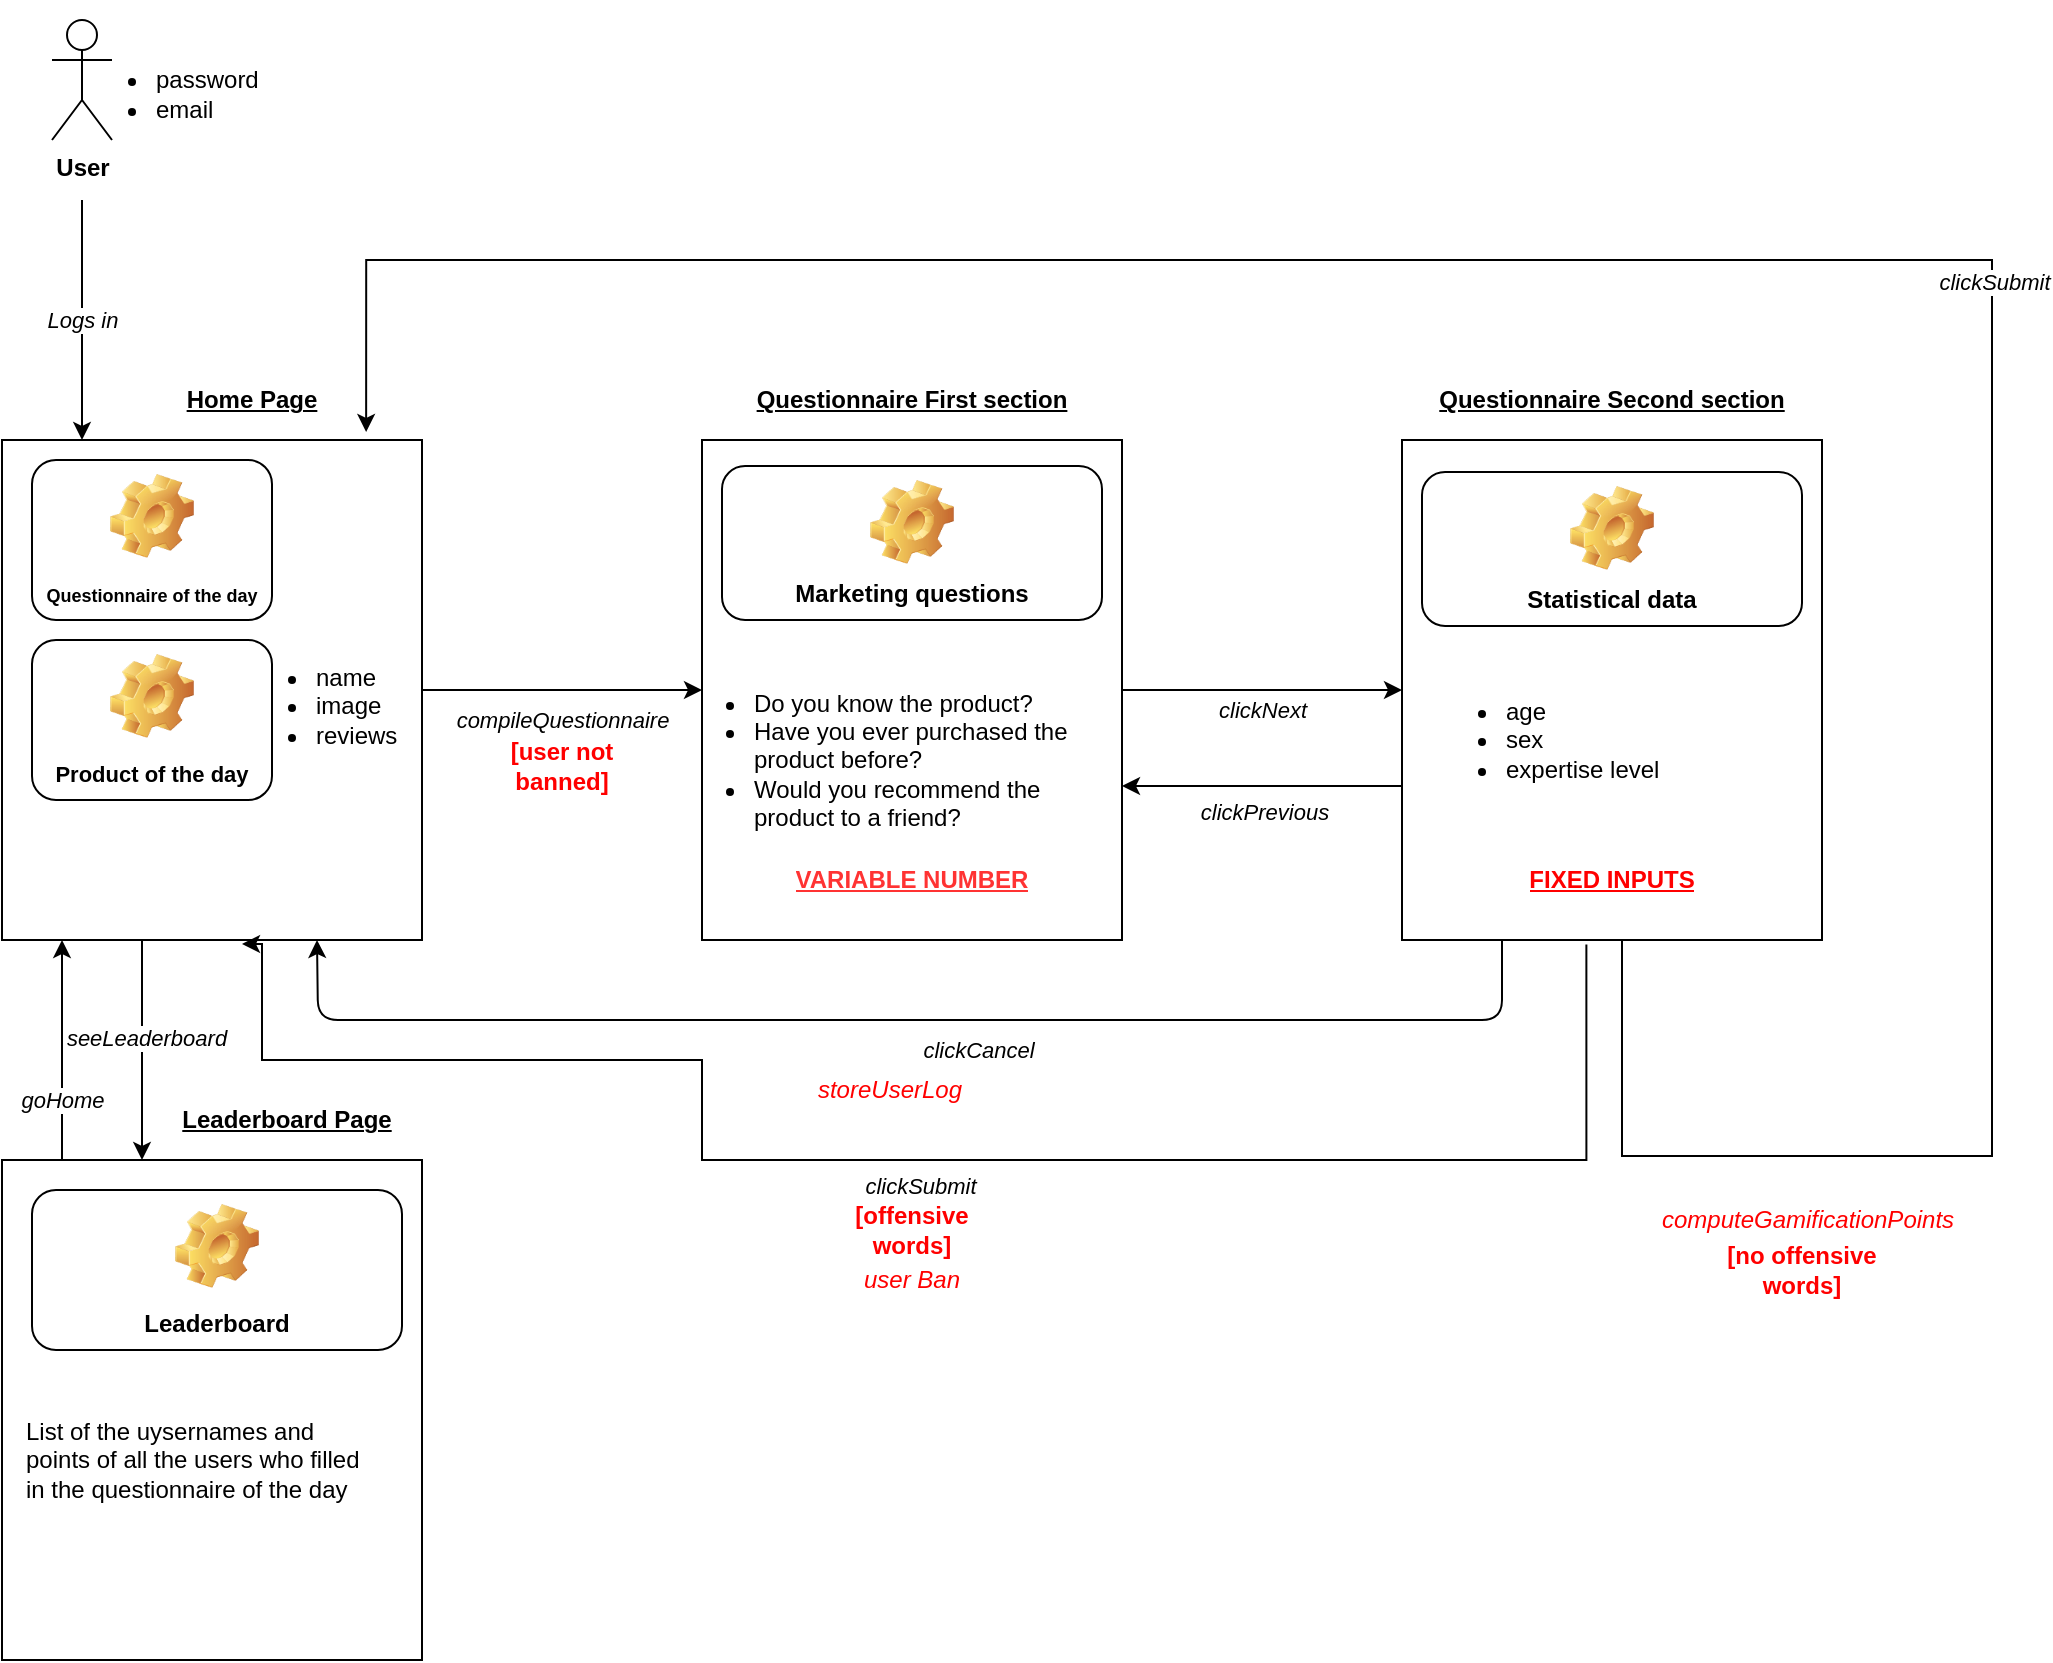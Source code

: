 <mxfile version="13.9.8" type="device"><diagram id="I8fX7AymTnpfa5ZHY3rW" name="Page-1"><mxGraphModel dx="1666" dy="898" grid="1" gridSize="10" guides="1" tooltips="1" connect="1" arrows="1" fold="1" page="1" pageScale="1" pageWidth="827" pageHeight="1169" math="0" shadow="0"><root><mxCell id="0"/><mxCell id="1" parent="0"/><mxCell id="OObFH7FUvhhQBKvRyFYe-1" value="&lt;div&gt;&lt;b&gt;User&lt;/b&gt;&lt;/div&gt;" style="shape=umlActor;verticalLabelPosition=bottom;verticalAlign=top;html=1;outlineConnect=0;" parent="1" vertex="1"><mxGeometry x="105" y="60" width="30" height="60" as="geometry"/></mxCell><mxCell id="OObFH7FUvhhQBKvRyFYe-4" value="&lt;br&gt;&lt;ul&gt;&lt;li&gt;password&lt;/li&gt;&lt;li&gt;email&lt;br&gt;&lt;/li&gt;&lt;/ul&gt;" style="text;strokeColor=none;fillColor=none;html=1;whiteSpace=wrap;verticalAlign=middle;overflow=hidden;" parent="1" vertex="1"><mxGeometry x="115" y="50" width="100" height="80" as="geometry"/></mxCell><mxCell id="OObFH7FUvhhQBKvRyFYe-5" value="" style="endArrow=classic;html=1;" parent="1" edge="1"><mxGeometry relative="1" as="geometry"><mxPoint x="120" y="150" as="sourcePoint"/><mxPoint x="120" y="270" as="targetPoint"/></mxGeometry></mxCell><mxCell id="OObFH7FUvhhQBKvRyFYe-6" value="&lt;i&gt;Logs in&lt;/i&gt;" style="edgeLabel;resizable=0;html=1;align=center;verticalAlign=middle;" parent="OObFH7FUvhhQBKvRyFYe-5" connectable="0" vertex="1"><mxGeometry relative="1" as="geometry"/></mxCell><mxCell id="OObFH7FUvhhQBKvRyFYe-20" value="" style="edgeStyle=orthogonalEdgeStyle;rounded=0;orthogonalLoop=1;jettySize=auto;html=1;" parent="1" source="OObFH7FUvhhQBKvRyFYe-8" target="OObFH7FUvhhQBKvRyFYe-19" edge="1"><mxGeometry relative="1" as="geometry"/></mxCell><mxCell id="OObFH7FUvhhQBKvRyFYe-21" value="&lt;div&gt;&lt;i&gt;compileQuestionnaire&lt;/i&gt;&lt;/div&gt;" style="edgeLabel;html=1;align=center;verticalAlign=middle;resizable=0;points=[];" parent="OObFH7FUvhhQBKvRyFYe-20" vertex="1" connectable="0"><mxGeometry x="0.114" y="-1" relative="1" as="geometry"><mxPoint x="-8" y="14" as="offset"/></mxGeometry></mxCell><mxCell id="OObFH7FUvhhQBKvRyFYe-62" value="" style="edgeStyle=orthogonalEdgeStyle;rounded=0;orthogonalLoop=1;jettySize=auto;html=1;" parent="1" source="OObFH7FUvhhQBKvRyFYe-8" target="OObFH7FUvhhQBKvRyFYe-61" edge="1"><mxGeometry relative="1" as="geometry"><Array as="points"><mxPoint x="150" y="560"/><mxPoint x="150" y="560"/></Array></mxGeometry></mxCell><mxCell id="OObFH7FUvhhQBKvRyFYe-66" value="&lt;i&gt;seeLeaderboard&lt;/i&gt;" style="edgeLabel;html=1;align=center;verticalAlign=middle;resizable=0;points=[];" parent="OObFH7FUvhhQBKvRyFYe-62" vertex="1" connectable="0"><mxGeometry x="-0.109" y="2" relative="1" as="geometry"><mxPoint as="offset"/></mxGeometry></mxCell><mxCell id="OObFH7FUvhhQBKvRyFYe-8" value="" style="rounded=0;whiteSpace=wrap;html=1;" parent="1" vertex="1"><mxGeometry x="80" y="270" width="210" height="250" as="geometry"/></mxCell><mxCell id="OObFH7FUvhhQBKvRyFYe-9" value="&lt;u&gt;&lt;b&gt;Home Page&lt;/b&gt;&lt;/u&gt;" style="text;html=1;strokeColor=none;fillColor=none;align=center;verticalAlign=middle;whiteSpace=wrap;rounded=0;" parent="1" vertex="1"><mxGeometry x="160" y="240" width="90" height="20" as="geometry"/></mxCell><mxCell id="OObFH7FUvhhQBKvRyFYe-13" value="&lt;b&gt;&lt;font style=&quot;font-size: 9px&quot;&gt;Questionnaire of the day&lt;br&gt;&lt;/font&gt;&lt;/b&gt;" style="label;whiteSpace=wrap;html=1;align=center;verticalAlign=bottom;spacingLeft=0;spacingBottom=4;imageAlign=center;imageVerticalAlign=top;image=img/clipart/Gear_128x128.png" parent="1" vertex="1"><mxGeometry x="95" y="280" width="120" height="80" as="geometry"/></mxCell><mxCell id="OObFH7FUvhhQBKvRyFYe-14" value="&lt;font style=&quot;font-size: 11px&quot;&gt;Product of the day&lt;br&gt;&lt;/font&gt;" style="label;whiteSpace=wrap;html=1;align=center;verticalAlign=bottom;spacingLeft=0;spacingBottom=4;imageAlign=center;imageVerticalAlign=top;image=img/clipart/Gear_128x128.png" parent="1" vertex="1"><mxGeometry x="95" y="370" width="120" height="80" as="geometry"/></mxCell><mxCell id="OObFH7FUvhhQBKvRyFYe-16" value="&lt;ul&gt;&lt;li&gt;name&lt;/li&gt;&lt;li&gt;image&lt;/li&gt;&lt;li&gt;reviews&lt;br&gt;&lt;/li&gt;&lt;/ul&gt;" style="text;strokeColor=none;fillColor=none;html=1;whiteSpace=wrap;verticalAlign=middle;overflow=hidden;" parent="1" vertex="1"><mxGeometry x="195" y="363" width="100" height="80" as="geometry"/></mxCell><mxCell id="OObFH7FUvhhQBKvRyFYe-28" value="" style="edgeStyle=orthogonalEdgeStyle;rounded=0;orthogonalLoop=1;jettySize=auto;html=1;" parent="1" source="OObFH7FUvhhQBKvRyFYe-19" target="OObFH7FUvhhQBKvRyFYe-27" edge="1"><mxGeometry relative="1" as="geometry"/></mxCell><mxCell id="OObFH7FUvhhQBKvRyFYe-29" value="&lt;i&gt;clickNext&lt;/i&gt;" style="edgeLabel;html=1;align=center;verticalAlign=middle;resizable=0;points=[];" parent="OObFH7FUvhhQBKvRyFYe-28" vertex="1" connectable="0"><mxGeometry x="-0.143" y="-2" relative="1" as="geometry"><mxPoint x="10" y="8" as="offset"/></mxGeometry></mxCell><mxCell id="OObFH7FUvhhQBKvRyFYe-19" value="" style="rounded=0;whiteSpace=wrap;html=1;" parent="1" vertex="1"><mxGeometry x="430" y="270" width="210" height="250" as="geometry"/></mxCell><mxCell id="OObFH7FUvhhQBKvRyFYe-22" value="Marketing questions" style="label;whiteSpace=wrap;html=1;align=center;verticalAlign=bottom;spacingLeft=0;spacingBottom=4;imageAlign=center;imageVerticalAlign=top;image=img/clipart/Gear_128x128.png" parent="1" vertex="1"><mxGeometry x="440" y="283" width="190" height="77" as="geometry"/></mxCell><mxCell id="OObFH7FUvhhQBKvRyFYe-25" value="&lt;u&gt;&lt;b&gt;Questionnaire First section&lt;/b&gt;&lt;/u&gt;" style="text;html=1;strokeColor=none;fillColor=none;align=center;verticalAlign=middle;whiteSpace=wrap;rounded=0;" parent="1" vertex="1"><mxGeometry x="440" y="240" width="190" height="20" as="geometry"/></mxCell><mxCell id="OObFH7FUvhhQBKvRyFYe-26" value="&lt;ul&gt;&lt;li&gt;Do you know the product?&lt;/li&gt;&lt;li&gt;Have you ever purchased the product before?&lt;/li&gt;&lt;li&gt;Would you recommend the product to a friend?&lt;br&gt;&lt;/li&gt;&lt;/ul&gt;" style="text;strokeColor=none;fillColor=none;html=1;whiteSpace=wrap;verticalAlign=middle;overflow=hidden;" parent="1" vertex="1"><mxGeometry x="414" y="380" width="220" height="100" as="geometry"/></mxCell><mxCell id="OObFH7FUvhhQBKvRyFYe-40" value="" style="edgeStyle=orthogonalEdgeStyle;rounded=0;orthogonalLoop=1;jettySize=auto;html=1;entryX=0.867;entryY=-0.016;entryDx=0;entryDy=0;entryPerimeter=0;" parent="1" target="OObFH7FUvhhQBKvRyFYe-8" edge="1"><mxGeometry relative="1" as="geometry"><mxPoint x="975" y="520" as="sourcePoint"/><Array as="points"><mxPoint x="890" y="520"/><mxPoint x="890" y="628"/><mxPoint x="1075" y="628"/><mxPoint x="1075" y="180"/><mxPoint x="262" y="180"/></Array></mxGeometry></mxCell><mxCell id="OObFH7FUvhhQBKvRyFYe-41" value="&lt;div&gt;&lt;i&gt;clickSubmit&lt;/i&gt;&lt;/div&gt;" style="edgeLabel;html=1;align=center;verticalAlign=middle;resizable=0;points=[];" parent="OObFH7FUvhhQBKvRyFYe-40" vertex="1" connectable="0"><mxGeometry y="-1" relative="1" as="geometry"><mxPoint x="37.63" y="11.47" as="offset"/></mxGeometry></mxCell><mxCell id="OObFH7FUvhhQBKvRyFYe-27" value="" style="rounded=0;whiteSpace=wrap;html=1;" parent="1" vertex="1"><mxGeometry x="780" y="270" width="210" height="250" as="geometry"/></mxCell><mxCell id="OObFH7FUvhhQBKvRyFYe-30" value="&lt;u&gt;&lt;b&gt;Questionnaire Second section&lt;/b&gt;&lt;/u&gt;" style="text;html=1;strokeColor=none;fillColor=none;align=center;verticalAlign=middle;whiteSpace=wrap;rounded=0;" parent="1" vertex="1"><mxGeometry x="790" y="240" width="190" height="20" as="geometry"/></mxCell><mxCell id="OObFH7FUvhhQBKvRyFYe-31" value="Statistical data" style="label;whiteSpace=wrap;html=1;align=center;verticalAlign=bottom;spacingLeft=0;spacingBottom=4;imageAlign=center;imageVerticalAlign=top;image=img/clipart/Gear_128x128.png" parent="1" vertex="1"><mxGeometry x="790" y="286" width="190" height="77" as="geometry"/></mxCell><UserObject label="&lt;font color=&quot;#FF3333&quot;&gt;&lt;u&gt;&lt;b&gt;VARIABLE NUMBER&lt;/b&gt;&lt;/u&gt;&lt;/font&gt;" placeholders="1" name="Variable" id="OObFH7FUvhhQBKvRyFYe-32"><mxCell style="text;html=1;strokeColor=none;fillColor=none;align=center;verticalAlign=middle;whiteSpace=wrap;overflow=hidden;" parent="1" vertex="1"><mxGeometry x="470" y="480" width="130" height="20" as="geometry"/></mxCell></UserObject><UserObject label="&lt;font color=&quot;#FF0000&quot;&gt;&lt;u&gt;&lt;b&gt;FIXED INPUTS&lt;/b&gt;&lt;/u&gt;&lt;/font&gt;" placeholders="1" name="Variable" id="OObFH7FUvhhQBKvRyFYe-33"><mxCell style="text;html=1;strokeColor=none;fillColor=none;align=center;verticalAlign=middle;whiteSpace=wrap;overflow=hidden;" parent="1" vertex="1"><mxGeometry x="820" y="480" width="130" height="20" as="geometry"/></mxCell></UserObject><mxCell id="OObFH7FUvhhQBKvRyFYe-34" value="&lt;ul&gt;&lt;li&gt;age&lt;/li&gt;&lt;li&gt;sex&lt;/li&gt;&lt;li&gt;expertise level&lt;br&gt;&lt;/li&gt;&lt;/ul&gt;" style="text;strokeColor=none;fillColor=none;html=1;whiteSpace=wrap;verticalAlign=middle;overflow=hidden;" parent="1" vertex="1"><mxGeometry x="790" y="370" width="220" height="100" as="geometry"/></mxCell><mxCell id="OObFH7FUvhhQBKvRyFYe-37" value="" style="edgeStyle=orthogonalEdgeStyle;rounded=0;orthogonalLoop=1;jettySize=auto;html=1;" parent="1" edge="1"><mxGeometry relative="1" as="geometry"><mxPoint x="780" y="443" as="sourcePoint"/><mxPoint x="640" y="443" as="targetPoint"/></mxGeometry></mxCell><mxCell id="OObFH7FUvhhQBKvRyFYe-38" value="&lt;i&gt;clickPrevious&lt;/i&gt;" style="edgeLabel;html=1;align=center;verticalAlign=middle;resizable=0;points=[];" parent="OObFH7FUvhhQBKvRyFYe-37" vertex="1" connectable="0"><mxGeometry x="-0.143" y="-2" relative="1" as="geometry"><mxPoint x="-9" y="15" as="offset"/></mxGeometry></mxCell><mxCell id="OObFH7FUvhhQBKvRyFYe-45" value="" style="endArrow=classic;html=1;entryX=0.75;entryY=1;entryDx=0;entryDy=0;" parent="1" target="OObFH7FUvhhQBKvRyFYe-8" edge="1"><mxGeometry width="50" height="50" relative="1" as="geometry"><mxPoint x="830" y="520" as="sourcePoint"/><mxPoint x="580" y="610" as="targetPoint"/><Array as="points"><mxPoint x="830" y="560"/><mxPoint x="238" y="560"/></Array></mxGeometry></mxCell><mxCell id="OObFH7FUvhhQBKvRyFYe-47" value="&lt;i&gt;clickCancel&lt;/i&gt;" style="edgeLabel;html=1;align=center;verticalAlign=middle;resizable=0;points=[];" parent="OObFH7FUvhhQBKvRyFYe-45" vertex="1" connectable="0"><mxGeometry x="-0.087" y="2" relative="1" as="geometry"><mxPoint x="4.66" y="13" as="offset"/></mxGeometry></mxCell><mxCell id="OObFH7FUvhhQBKvRyFYe-52" value="" style="edgeStyle=orthogonalEdgeStyle;rounded=0;orthogonalLoop=1;jettySize=auto;html=1;exitX=0.439;exitY=1.009;exitDx=0;exitDy=0;exitPerimeter=0;" parent="1" source="OObFH7FUvhhQBKvRyFYe-27" edge="1"><mxGeometry relative="1" as="geometry"><mxPoint x="895" y="530" as="sourcePoint"/><mxPoint x="200" y="522" as="targetPoint"/><Array as="points"><mxPoint x="872" y="630"/><mxPoint x="430" y="630"/><mxPoint x="430" y="580"/><mxPoint x="210" y="580"/><mxPoint x="210" y="522"/></Array></mxGeometry></mxCell><mxCell id="OObFH7FUvhhQBKvRyFYe-53" value="&lt;div&gt;&lt;i&gt;clickSubmit&lt;/i&gt;&lt;/div&gt;" style="edgeLabel;html=1;align=center;verticalAlign=middle;resizable=0;points=[];" parent="OObFH7FUvhhQBKvRyFYe-52" vertex="1" connectable="0"><mxGeometry y="-1" relative="1" as="geometry"><mxPoint x="2.55" y="13.5" as="offset"/></mxGeometry></mxCell><mxCell id="OObFH7FUvhhQBKvRyFYe-54" value="&lt;font color=&quot;#FF0000&quot;&gt;&lt;b&gt;[no offensive words]&lt;br&gt;&lt;/b&gt;&lt;/font&gt;" style="text;html=1;strokeColor=none;fillColor=none;align=center;verticalAlign=middle;whiteSpace=wrap;rounded=0;" parent="1" vertex="1"><mxGeometry x="940" y="675" width="80" height="20" as="geometry"/></mxCell><mxCell id="OObFH7FUvhhQBKvRyFYe-55" value="&lt;font color=&quot;#FF0000&quot;&gt;&lt;b&gt;[offensive words]&lt;br&gt;&lt;/b&gt;&lt;/font&gt;" style="text;html=1;strokeColor=none;fillColor=none;align=center;verticalAlign=middle;whiteSpace=wrap;rounded=0;" parent="1" vertex="1"><mxGeometry x="495" y="655" width="80" height="20" as="geometry"/></mxCell><mxCell id="OObFH7FUvhhQBKvRyFYe-58" value="&lt;font color=&quot;#FF0000&quot;&gt;&lt;b&gt;[user not banned]&lt;br&gt;&lt;/b&gt;&lt;/font&gt;" style="text;html=1;strokeColor=none;fillColor=none;align=center;verticalAlign=middle;whiteSpace=wrap;rounded=0;" parent="1" vertex="1"><mxGeometry x="320" y="423" width="80" height="20" as="geometry"/></mxCell><mxCell id="OObFH7FUvhhQBKvRyFYe-59" value="&lt;font color=&quot;#FF0000&quot;&gt;&lt;i&gt;computeGamificationPoints&lt;br&gt;&lt;/i&gt;&lt;/font&gt;" style="text;html=1;strokeColor=none;fillColor=none;align=center;verticalAlign=middle;whiteSpace=wrap;rounded=0;" parent="1" vertex="1"><mxGeometry x="943" y="650" width="80" height="20" as="geometry"/></mxCell><mxCell id="OObFH7FUvhhQBKvRyFYe-60" value="&lt;font color=&quot;#FF0000&quot;&gt;&lt;i&gt;storeUserLog&lt;/i&gt;&lt;/font&gt;" style="text;html=1;strokeColor=none;fillColor=none;align=center;verticalAlign=middle;whiteSpace=wrap;rounded=0;" parent="1" vertex="1"><mxGeometry x="484" y="585" width="80" height="20" as="geometry"/></mxCell><mxCell id="OObFH7FUvhhQBKvRyFYe-68" value="&lt;i&gt;goHome&lt;/i&gt;" style="edgeStyle=orthogonalEdgeStyle;rounded=0;orthogonalLoop=1;jettySize=auto;html=1;exitX=0.148;exitY=0.004;exitDx=0;exitDy=0;exitPerimeter=0;" parent="1" source="OObFH7FUvhhQBKvRyFYe-61" edge="1"><mxGeometry x="-0.427" relative="1" as="geometry"><mxPoint x="110" y="520" as="targetPoint"/><Array as="points"><mxPoint x="111" y="630"/><mxPoint x="110" y="630"/></Array><mxPoint as="offset"/></mxGeometry></mxCell><mxCell id="OObFH7FUvhhQBKvRyFYe-61" value="" style="rounded=0;whiteSpace=wrap;html=1;" parent="1" vertex="1"><mxGeometry x="80" y="630" width="210" height="250" as="geometry"/></mxCell><mxCell id="OObFH7FUvhhQBKvRyFYe-63" value="&lt;b&gt;&lt;u&gt;Leaderboard Page&lt;br&gt;&lt;/u&gt;&lt;/b&gt;" style="text;html=1;strokeColor=none;fillColor=none;align=center;verticalAlign=middle;whiteSpace=wrap;rounded=0;" parent="1" vertex="1"><mxGeometry x="165" y="600" width="115" height="20" as="geometry"/></mxCell><mxCell id="OObFH7FUvhhQBKvRyFYe-64" value="Leaderboard" style="label;whiteSpace=wrap;html=1;align=center;verticalAlign=bottom;spacingLeft=0;spacingBottom=4;imageAlign=center;imageVerticalAlign=top;image=img/clipart/Gear_128x128.png" parent="1" vertex="1"><mxGeometry x="95" y="645" width="185" height="80" as="geometry"/></mxCell><mxCell id="OObFH7FUvhhQBKvRyFYe-65" value="&lt;div align=&quot;left&quot;&gt;List of the uysernames and points of all the users who filled in the questionnaire of the day&lt;/div&gt;" style="text;html=1;strokeColor=none;fillColor=none;align=left;verticalAlign=middle;whiteSpace=wrap;rounded=0;" parent="1" vertex="1"><mxGeometry x="90" y="770" width="180" height="20" as="geometry"/></mxCell><mxCell id="Qk4TMe0v4ygoa7CcC4ch-1" value="&lt;font color=&quot;#FF0000&quot;&gt;&lt;i&gt;user Ban&lt;br&gt;&lt;/i&gt;&lt;/font&gt;" style="text;html=1;strokeColor=none;fillColor=none;align=center;verticalAlign=middle;whiteSpace=wrap;rounded=0;" vertex="1" parent="1"><mxGeometry x="495" y="680" width="80" height="20" as="geometry"/></mxCell></root></mxGraphModel></diagram></mxfile>